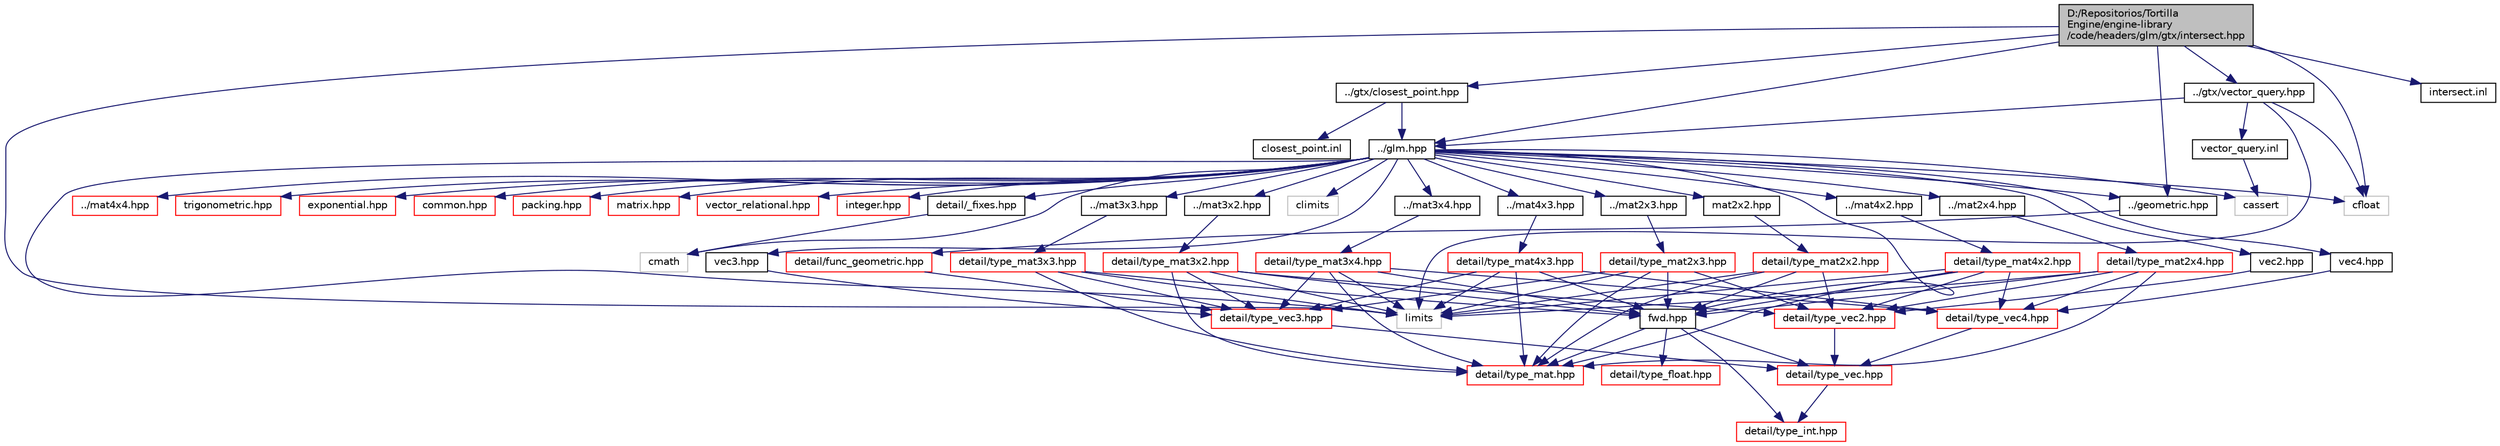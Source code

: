 digraph "D:/Repositorios/TortillaEngine/engine-library/code/headers/glm/gtx/intersect.hpp"
{
 // LATEX_PDF_SIZE
  edge [fontname="Helvetica",fontsize="10",labelfontname="Helvetica",labelfontsize="10"];
  node [fontname="Helvetica",fontsize="10",shape=record];
  Node1 [label="D:/Repositorios/Tortilla\lEngine/engine-library\l/code/headers/glm/gtx/intersect.hpp",height=0.2,width=0.4,color="black", fillcolor="grey75", style="filled", fontcolor="black",tooltip=" "];
  Node1 -> Node2 [color="midnightblue",fontsize="10",style="solid",fontname="Helvetica"];
  Node2 [label="cfloat",height=0.2,width=0.4,color="grey75", fillcolor="white", style="filled",tooltip=" "];
  Node1 -> Node3 [color="midnightblue",fontsize="10",style="solid",fontname="Helvetica"];
  Node3 [label="limits",height=0.2,width=0.4,color="grey75", fillcolor="white", style="filled",tooltip=" "];
  Node1 -> Node4 [color="midnightblue",fontsize="10",style="solid",fontname="Helvetica"];
  Node4 [label="../glm.hpp",height=0.2,width=0.4,color="black", fillcolor="white", style="filled",URL="$glm_8hpp.html",tooltip=" "];
  Node4 -> Node5 [color="midnightblue",fontsize="10",style="solid",fontname="Helvetica"];
  Node5 [label="detail/_fixes.hpp",height=0.2,width=0.4,color="black", fillcolor="white", style="filled",URL="$__fixes_8hpp.html",tooltip=" "];
  Node5 -> Node6 [color="midnightblue",fontsize="10",style="solid",fontname="Helvetica"];
  Node6 [label="cmath",height=0.2,width=0.4,color="grey75", fillcolor="white", style="filled",tooltip=" "];
  Node4 -> Node6 [color="midnightblue",fontsize="10",style="solid",fontname="Helvetica"];
  Node4 -> Node7 [color="midnightblue",fontsize="10",style="solid",fontname="Helvetica"];
  Node7 [label="climits",height=0.2,width=0.4,color="grey75", fillcolor="white", style="filled",tooltip=" "];
  Node4 -> Node2 [color="midnightblue",fontsize="10",style="solid",fontname="Helvetica"];
  Node4 -> Node3 [color="midnightblue",fontsize="10",style="solid",fontname="Helvetica"];
  Node4 -> Node8 [color="midnightblue",fontsize="10",style="solid",fontname="Helvetica"];
  Node8 [label="cassert",height=0.2,width=0.4,color="grey75", fillcolor="white", style="filled",tooltip=" "];
  Node4 -> Node9 [color="midnightblue",fontsize="10",style="solid",fontname="Helvetica"];
  Node9 [label="fwd.hpp",height=0.2,width=0.4,color="black", fillcolor="white", style="filled",URL="$fwd_8hpp.html",tooltip=" "];
  Node9 -> Node10 [color="midnightblue",fontsize="10",style="solid",fontname="Helvetica"];
  Node10 [label="detail/type_int.hpp",height=0.2,width=0.4,color="red", fillcolor="white", style="filled",URL="$type__int_8hpp.html",tooltip=" "];
  Node9 -> Node14 [color="midnightblue",fontsize="10",style="solid",fontname="Helvetica"];
  Node14 [label="detail/type_float.hpp",height=0.2,width=0.4,color="red", fillcolor="white", style="filled",URL="$type__float_8hpp.html",tooltip=" "];
  Node9 -> Node15 [color="midnightblue",fontsize="10",style="solid",fontname="Helvetica"];
  Node15 [label="detail/type_vec.hpp",height=0.2,width=0.4,color="red", fillcolor="white", style="filled",URL="$type__vec_8hpp.html",tooltip=" "];
  Node15 -> Node10 [color="midnightblue",fontsize="10",style="solid",fontname="Helvetica"];
  Node9 -> Node17 [color="midnightblue",fontsize="10",style="solid",fontname="Helvetica"];
  Node17 [label="detail/type_mat.hpp",height=0.2,width=0.4,color="red", fillcolor="white", style="filled",URL="$type__mat_8hpp.html",tooltip=" "];
  Node4 -> Node18 [color="midnightblue",fontsize="10",style="solid",fontname="Helvetica"];
  Node18 [label="vec2.hpp",height=0.2,width=0.4,color="black", fillcolor="white", style="filled",URL="$vec2_8hpp.html",tooltip=" "];
  Node18 -> Node19 [color="midnightblue",fontsize="10",style="solid",fontname="Helvetica"];
  Node19 [label="detail/type_vec2.hpp",height=0.2,width=0.4,color="red", fillcolor="white", style="filled",URL="$type__vec2_8hpp.html",tooltip=" "];
  Node19 -> Node15 [color="midnightblue",fontsize="10",style="solid",fontname="Helvetica"];
  Node4 -> Node21 [color="midnightblue",fontsize="10",style="solid",fontname="Helvetica"];
  Node21 [label="vec3.hpp",height=0.2,width=0.4,color="black", fillcolor="white", style="filled",URL="$vec3_8hpp.html",tooltip=" "];
  Node21 -> Node22 [color="midnightblue",fontsize="10",style="solid",fontname="Helvetica"];
  Node22 [label="detail/type_vec3.hpp",height=0.2,width=0.4,color="red", fillcolor="white", style="filled",URL="$type__vec3_8hpp.html",tooltip=" "];
  Node22 -> Node15 [color="midnightblue",fontsize="10",style="solid",fontname="Helvetica"];
  Node4 -> Node24 [color="midnightblue",fontsize="10",style="solid",fontname="Helvetica"];
  Node24 [label="vec4.hpp",height=0.2,width=0.4,color="black", fillcolor="white", style="filled",URL="$vec4_8hpp.html",tooltip=" "];
  Node24 -> Node25 [color="midnightblue",fontsize="10",style="solid",fontname="Helvetica"];
  Node25 [label="detail/type_vec4.hpp",height=0.2,width=0.4,color="red", fillcolor="white", style="filled",URL="$type__vec4_8hpp.html",tooltip=" "];
  Node25 -> Node15 [color="midnightblue",fontsize="10",style="solid",fontname="Helvetica"];
  Node4 -> Node27 [color="midnightblue",fontsize="10",style="solid",fontname="Helvetica"];
  Node27 [label="mat2x2.hpp",height=0.2,width=0.4,color="black", fillcolor="white", style="filled",URL="$mat2x2_8hpp.html",tooltip=" "];
  Node27 -> Node28 [color="midnightblue",fontsize="10",style="solid",fontname="Helvetica"];
  Node28 [label="detail/type_mat2x2.hpp",height=0.2,width=0.4,color="red", fillcolor="white", style="filled",URL="$type__mat2x2_8hpp.html",tooltip=" "];
  Node28 -> Node9 [color="midnightblue",fontsize="10",style="solid",fontname="Helvetica"];
  Node28 -> Node19 [color="midnightblue",fontsize="10",style="solid",fontname="Helvetica"];
  Node28 -> Node17 [color="midnightblue",fontsize="10",style="solid",fontname="Helvetica"];
  Node28 -> Node3 [color="midnightblue",fontsize="10",style="solid",fontname="Helvetica"];
  Node4 -> Node31 [color="midnightblue",fontsize="10",style="solid",fontname="Helvetica"];
  Node31 [label="../mat2x3.hpp",height=0.2,width=0.4,color="black", fillcolor="white", style="filled",URL="$mat2x3_8hpp.html",tooltip=" "];
  Node31 -> Node32 [color="midnightblue",fontsize="10",style="solid",fontname="Helvetica"];
  Node32 [label="detail/type_mat2x3.hpp",height=0.2,width=0.4,color="red", fillcolor="white", style="filled",URL="$type__mat2x3_8hpp.html",tooltip=" "];
  Node32 -> Node9 [color="midnightblue",fontsize="10",style="solid",fontname="Helvetica"];
  Node32 -> Node19 [color="midnightblue",fontsize="10",style="solid",fontname="Helvetica"];
  Node32 -> Node22 [color="midnightblue",fontsize="10",style="solid",fontname="Helvetica"];
  Node32 -> Node17 [color="midnightblue",fontsize="10",style="solid",fontname="Helvetica"];
  Node32 -> Node3 [color="midnightblue",fontsize="10",style="solid",fontname="Helvetica"];
  Node4 -> Node34 [color="midnightblue",fontsize="10",style="solid",fontname="Helvetica"];
  Node34 [label="../mat2x4.hpp",height=0.2,width=0.4,color="black", fillcolor="white", style="filled",URL="$mat2x4_8hpp.html",tooltip=" "];
  Node34 -> Node35 [color="midnightblue",fontsize="10",style="solid",fontname="Helvetica"];
  Node35 [label="detail/type_mat2x4.hpp",height=0.2,width=0.4,color="red", fillcolor="white", style="filled",URL="$type__mat2x4_8hpp.html",tooltip=" "];
  Node35 -> Node9 [color="midnightblue",fontsize="10",style="solid",fontname="Helvetica"];
  Node35 -> Node19 [color="midnightblue",fontsize="10",style="solid",fontname="Helvetica"];
  Node35 -> Node25 [color="midnightblue",fontsize="10",style="solid",fontname="Helvetica"];
  Node35 -> Node17 [color="midnightblue",fontsize="10",style="solid",fontname="Helvetica"];
  Node35 -> Node3 [color="midnightblue",fontsize="10",style="solid",fontname="Helvetica"];
  Node4 -> Node37 [color="midnightblue",fontsize="10",style="solid",fontname="Helvetica"];
  Node37 [label="../mat3x2.hpp",height=0.2,width=0.4,color="black", fillcolor="white", style="filled",URL="$mat3x2_8hpp.html",tooltip=" "];
  Node37 -> Node38 [color="midnightblue",fontsize="10",style="solid",fontname="Helvetica"];
  Node38 [label="detail/type_mat3x2.hpp",height=0.2,width=0.4,color="red", fillcolor="white", style="filled",URL="$type__mat3x2_8hpp.html",tooltip=" "];
  Node38 -> Node9 [color="midnightblue",fontsize="10",style="solid",fontname="Helvetica"];
  Node38 -> Node19 [color="midnightblue",fontsize="10",style="solid",fontname="Helvetica"];
  Node38 -> Node22 [color="midnightblue",fontsize="10",style="solid",fontname="Helvetica"];
  Node38 -> Node17 [color="midnightblue",fontsize="10",style="solid",fontname="Helvetica"];
  Node38 -> Node3 [color="midnightblue",fontsize="10",style="solid",fontname="Helvetica"];
  Node4 -> Node40 [color="midnightblue",fontsize="10",style="solid",fontname="Helvetica"];
  Node40 [label="../mat3x3.hpp",height=0.2,width=0.4,color="black", fillcolor="white", style="filled",URL="$mat3x3_8hpp.html",tooltip=" "];
  Node40 -> Node41 [color="midnightblue",fontsize="10",style="solid",fontname="Helvetica"];
  Node41 [label="detail/type_mat3x3.hpp",height=0.2,width=0.4,color="red", fillcolor="white", style="filled",URL="$type__mat3x3_8hpp.html",tooltip=" "];
  Node41 -> Node9 [color="midnightblue",fontsize="10",style="solid",fontname="Helvetica"];
  Node41 -> Node22 [color="midnightblue",fontsize="10",style="solid",fontname="Helvetica"];
  Node41 -> Node17 [color="midnightblue",fontsize="10",style="solid",fontname="Helvetica"];
  Node41 -> Node3 [color="midnightblue",fontsize="10",style="solid",fontname="Helvetica"];
  Node4 -> Node43 [color="midnightblue",fontsize="10",style="solid",fontname="Helvetica"];
  Node43 [label="../mat3x4.hpp",height=0.2,width=0.4,color="black", fillcolor="white", style="filled",URL="$mat3x4_8hpp.html",tooltip=" "];
  Node43 -> Node44 [color="midnightblue",fontsize="10",style="solid",fontname="Helvetica"];
  Node44 [label="detail/type_mat3x4.hpp",height=0.2,width=0.4,color="red", fillcolor="white", style="filled",URL="$type__mat3x4_8hpp.html",tooltip=" "];
  Node44 -> Node9 [color="midnightblue",fontsize="10",style="solid",fontname="Helvetica"];
  Node44 -> Node22 [color="midnightblue",fontsize="10",style="solid",fontname="Helvetica"];
  Node44 -> Node25 [color="midnightblue",fontsize="10",style="solid",fontname="Helvetica"];
  Node44 -> Node17 [color="midnightblue",fontsize="10",style="solid",fontname="Helvetica"];
  Node44 -> Node3 [color="midnightblue",fontsize="10",style="solid",fontname="Helvetica"];
  Node4 -> Node46 [color="midnightblue",fontsize="10",style="solid",fontname="Helvetica"];
  Node46 [label="../mat4x2.hpp",height=0.2,width=0.4,color="black", fillcolor="white", style="filled",URL="$mat4x2_8hpp.html",tooltip=" "];
  Node46 -> Node47 [color="midnightblue",fontsize="10",style="solid",fontname="Helvetica"];
  Node47 [label="detail/type_mat4x2.hpp",height=0.2,width=0.4,color="red", fillcolor="white", style="filled",URL="$type__mat4x2_8hpp.html",tooltip=" "];
  Node47 -> Node9 [color="midnightblue",fontsize="10",style="solid",fontname="Helvetica"];
  Node47 -> Node19 [color="midnightblue",fontsize="10",style="solid",fontname="Helvetica"];
  Node47 -> Node25 [color="midnightblue",fontsize="10",style="solid",fontname="Helvetica"];
  Node47 -> Node17 [color="midnightblue",fontsize="10",style="solid",fontname="Helvetica"];
  Node47 -> Node3 [color="midnightblue",fontsize="10",style="solid",fontname="Helvetica"];
  Node4 -> Node49 [color="midnightblue",fontsize="10",style="solid",fontname="Helvetica"];
  Node49 [label="../mat4x3.hpp",height=0.2,width=0.4,color="black", fillcolor="white", style="filled",URL="$mat4x3_8hpp.html",tooltip=" "];
  Node49 -> Node50 [color="midnightblue",fontsize="10",style="solid",fontname="Helvetica"];
  Node50 [label="detail/type_mat4x3.hpp",height=0.2,width=0.4,color="red", fillcolor="white", style="filled",URL="$type__mat4x3_8hpp.html",tooltip=" "];
  Node50 -> Node9 [color="midnightblue",fontsize="10",style="solid",fontname="Helvetica"];
  Node50 -> Node22 [color="midnightblue",fontsize="10",style="solid",fontname="Helvetica"];
  Node50 -> Node25 [color="midnightblue",fontsize="10",style="solid",fontname="Helvetica"];
  Node50 -> Node17 [color="midnightblue",fontsize="10",style="solid",fontname="Helvetica"];
  Node50 -> Node3 [color="midnightblue",fontsize="10",style="solid",fontname="Helvetica"];
  Node4 -> Node52 [color="midnightblue",fontsize="10",style="solid",fontname="Helvetica"];
  Node52 [label="../mat4x4.hpp",height=0.2,width=0.4,color="red", fillcolor="white", style="filled",URL="$mat4x4_8hpp.html",tooltip=" "];
  Node4 -> Node68 [color="midnightblue",fontsize="10",style="solid",fontname="Helvetica"];
  Node68 [label="trigonometric.hpp",height=0.2,width=0.4,color="red", fillcolor="white", style="filled",URL="$trigonometric_8hpp.html",tooltip=" "];
  Node4 -> Node71 [color="midnightblue",fontsize="10",style="solid",fontname="Helvetica"];
  Node71 [label="exponential.hpp",height=0.2,width=0.4,color="red", fillcolor="white", style="filled",URL="$exponential_8hpp.html",tooltip=" "];
  Node4 -> Node72 [color="midnightblue",fontsize="10",style="solid",fontname="Helvetica"];
  Node72 [label="common.hpp",height=0.2,width=0.4,color="red", fillcolor="white", style="filled",URL="$common_8hpp.html",tooltip=" "];
  Node4 -> Node73 [color="midnightblue",fontsize="10",style="solid",fontname="Helvetica"];
  Node73 [label="packing.hpp",height=0.2,width=0.4,color="red", fillcolor="white", style="filled",URL="$packing_8hpp.html",tooltip=" "];
  Node4 -> Node56 [color="midnightblue",fontsize="10",style="solid",fontname="Helvetica"];
  Node56 [label="../geometric.hpp",height=0.2,width=0.4,color="black", fillcolor="white", style="filled",URL="$geometric_8hpp.html",tooltip=" "];
  Node56 -> Node57 [color="midnightblue",fontsize="10",style="solid",fontname="Helvetica"];
  Node57 [label="detail/func_geometric.hpp",height=0.2,width=0.4,color="red", fillcolor="white", style="filled",URL="$func__geometric_8hpp.html",tooltip=" "];
  Node57 -> Node22 [color="midnightblue",fontsize="10",style="solid",fontname="Helvetica"];
  Node4 -> Node78 [color="midnightblue",fontsize="10",style="solid",fontname="Helvetica"];
  Node78 [label="matrix.hpp",height=0.2,width=0.4,color="red", fillcolor="white", style="filled",URL="$matrix_8hpp.html",tooltip=" "];
  Node4 -> Node79 [color="midnightblue",fontsize="10",style="solid",fontname="Helvetica"];
  Node79 [label="vector_relational.hpp",height=0.2,width=0.4,color="red", fillcolor="white", style="filled",URL="$vector__relational_8hpp.html",tooltip=" "];
  Node4 -> Node80 [color="midnightblue",fontsize="10",style="solid",fontname="Helvetica"];
  Node80 [label="integer.hpp",height=0.2,width=0.4,color="red", fillcolor="white", style="filled",URL="$integer_8hpp.html",tooltip=" "];
  Node1 -> Node56 [color="midnightblue",fontsize="10",style="solid",fontname="Helvetica"];
  Node1 -> Node83 [color="midnightblue",fontsize="10",style="solid",fontname="Helvetica"];
  Node83 [label="../gtx/closest_point.hpp",height=0.2,width=0.4,color="black", fillcolor="white", style="filled",URL="$closest__point_8hpp.html",tooltip=" "];
  Node83 -> Node4 [color="midnightblue",fontsize="10",style="solid",fontname="Helvetica"];
  Node83 -> Node84 [color="midnightblue",fontsize="10",style="solid",fontname="Helvetica"];
  Node84 [label="closest_point.inl",height=0.2,width=0.4,color="black", fillcolor="white", style="filled",URL="$closest__point_8inl.html",tooltip=" "];
  Node1 -> Node85 [color="midnightblue",fontsize="10",style="solid",fontname="Helvetica"];
  Node85 [label="../gtx/vector_query.hpp",height=0.2,width=0.4,color="black", fillcolor="white", style="filled",URL="$vector__query_8hpp.html",tooltip=" "];
  Node85 -> Node4 [color="midnightblue",fontsize="10",style="solid",fontname="Helvetica"];
  Node85 -> Node2 [color="midnightblue",fontsize="10",style="solid",fontname="Helvetica"];
  Node85 -> Node3 [color="midnightblue",fontsize="10",style="solid",fontname="Helvetica"];
  Node85 -> Node86 [color="midnightblue",fontsize="10",style="solid",fontname="Helvetica"];
  Node86 [label="vector_query.inl",height=0.2,width=0.4,color="black", fillcolor="white", style="filled",URL="$vector__query_8inl.html",tooltip=" "];
  Node86 -> Node8 [color="midnightblue",fontsize="10",style="solid",fontname="Helvetica"];
  Node1 -> Node87 [color="midnightblue",fontsize="10",style="solid",fontname="Helvetica"];
  Node87 [label="intersect.inl",height=0.2,width=0.4,color="black", fillcolor="white", style="filled",URL="$intersect_8inl.html",tooltip=" "];
}
